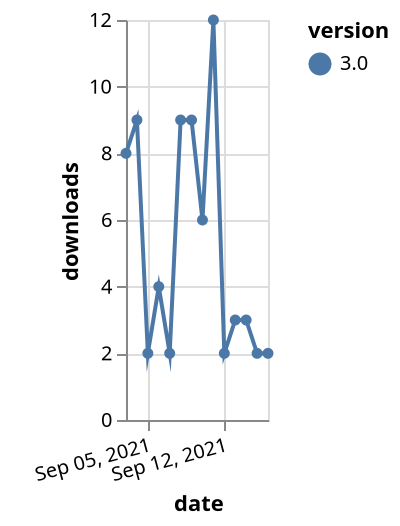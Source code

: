 {"$schema": "https://vega.github.io/schema/vega-lite/v5.json", "description": "A simple bar chart with embedded data.", "data": {"values": [{"date": "2021-09-03", "total": 2908, "delta": 8, "version": "3.0"}, {"date": "2021-09-04", "total": 2917, "delta": 9, "version": "3.0"}, {"date": "2021-09-05", "total": 2919, "delta": 2, "version": "3.0"}, {"date": "2021-09-06", "total": 2923, "delta": 4, "version": "3.0"}, {"date": "2021-09-07", "total": 2925, "delta": 2, "version": "3.0"}, {"date": "2021-09-08", "total": 2934, "delta": 9, "version": "3.0"}, {"date": "2021-09-09", "total": 2943, "delta": 9, "version": "3.0"}, {"date": "2021-09-10", "total": 2949, "delta": 6, "version": "3.0"}, {"date": "2021-09-11", "total": 2961, "delta": 12, "version": "3.0"}, {"date": "2021-09-12", "total": 2963, "delta": 2, "version": "3.0"}, {"date": "2021-09-13", "total": 2966, "delta": 3, "version": "3.0"}, {"date": "2021-09-14", "total": 2969, "delta": 3, "version": "3.0"}, {"date": "2021-09-15", "total": 2971, "delta": 2, "version": "3.0"}, {"date": "2021-09-16", "total": 2973, "delta": 2, "version": "3.0"}]}, "width": "container", "mark": {"type": "line", "point": {"filled": true}}, "encoding": {"x": {"field": "date", "type": "temporal", "timeUnit": "yearmonthdate", "title": "date", "axis": {"labelAngle": -15}}, "y": {"field": "delta", "type": "quantitative", "title": "downloads"}, "color": {"field": "version", "type": "nominal"}, "tooltip": {"field": "delta"}}}